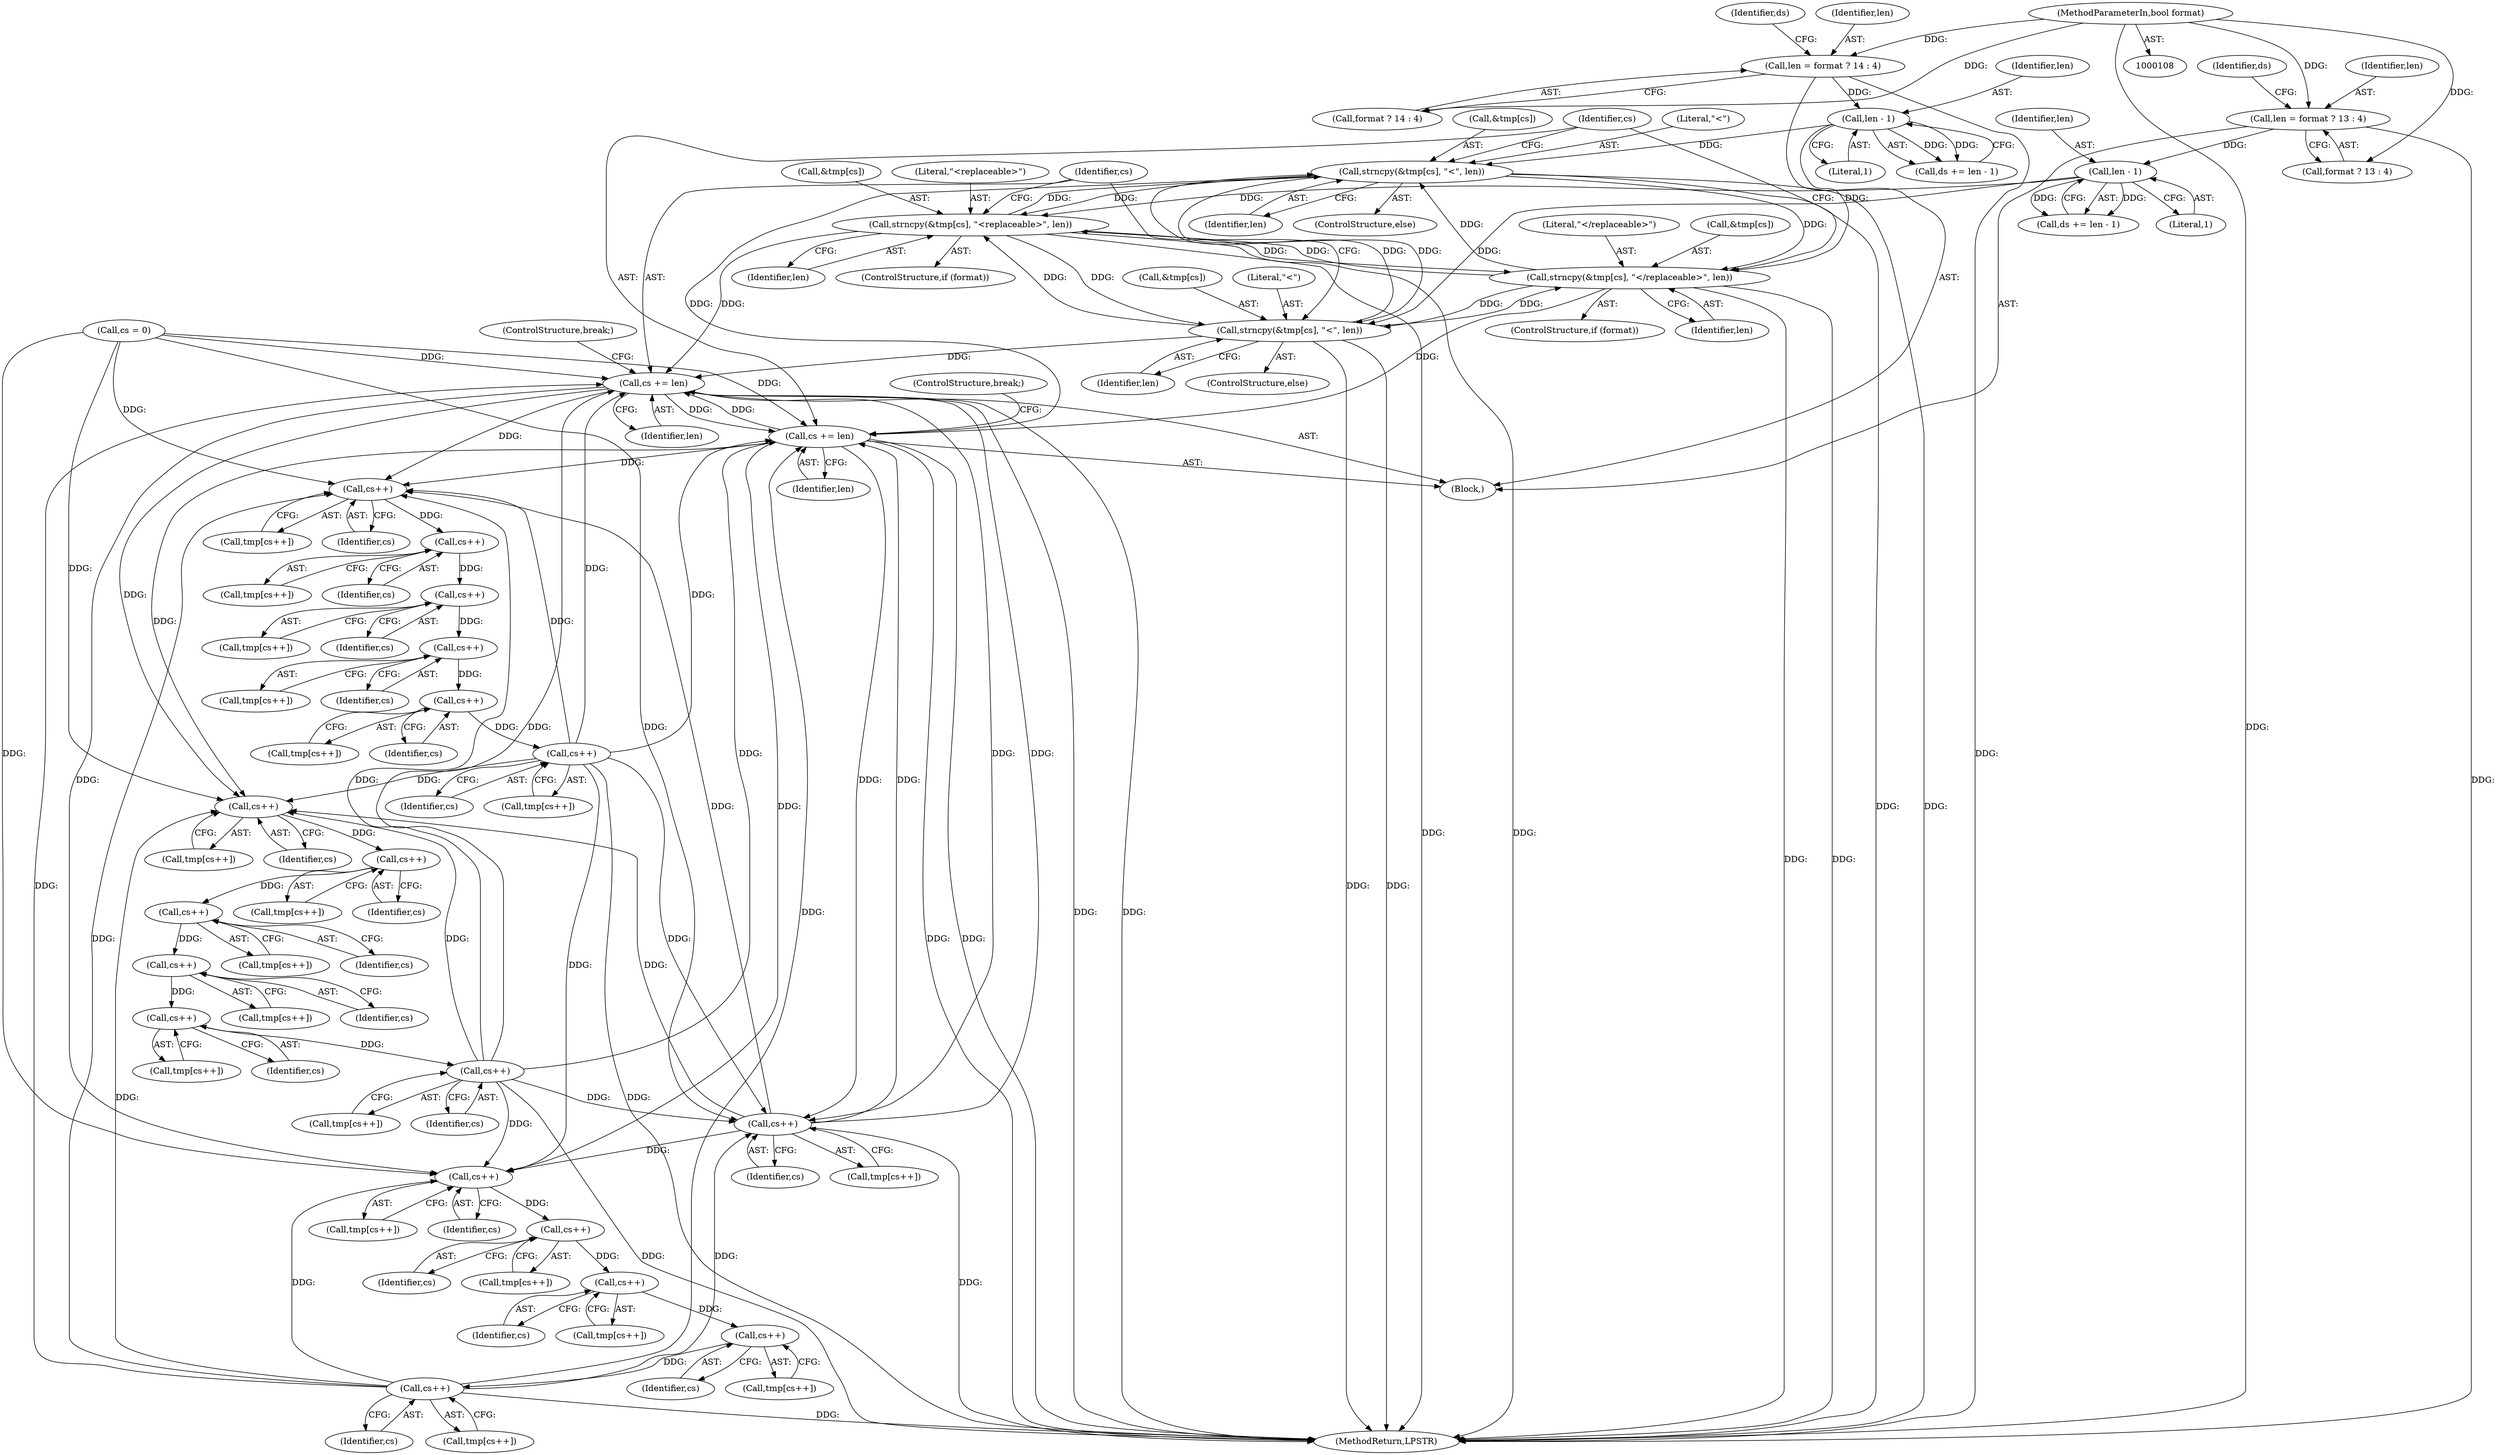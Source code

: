 digraph "0_FreeRDP_fc80ab45621bd966f70594c0b7393ec005a94007@API" {
"1000294" [label="(Call,strncpy(&tmp[cs], \"&lt;\", len))"];
"1000232" [label="(Call,strncpy(&tmp[cs], \"<replaceable>\", len))"];
"1000286" [label="(Call,strncpy(&tmp[cs], \"</replaceable>\", len))"];
"1000294" [label="(Call,strncpy(&tmp[cs], \"&lt;\", len))"];
"1000240" [label="(Call,strncpy(&tmp[cs], \"&lt;\", len))"];
"1000206" [label="(Call,len - 1)"];
"1000198" [label="(Call,len = format ? 13 : 4)"];
"1000110" [label="(MethodParameterIn,bool format)"];
"1000260" [label="(Call,len - 1)"];
"1000252" [label="(Call,len = format ? 14 : 4)"];
"1000247" [label="(Call,cs += len)"];
"1000301" [label="(Call,cs += len)"];
"1000333" [label="(Call,cs++)"];
"1000339" [label="(Call,cs++)"];
"1000345" [label="(Call,cs++)"];
"1000351" [label="(Call,cs++)"];
"1000357" [label="(Call,cs++)"];
"1000363" [label="(Call,cs++)"];
"1000395" [label="(Call,cs++)"];
"1000401" [label="(Call,cs++)"];
"1000407" [label="(Call,cs++)"];
"1000413" [label="(Call,cs++)"];
"1000419" [label="(Call,cs++)"];
"1000425" [label="(Call,cs++)"];
"1000457" [label="(Call,cs++)"];
"1000463" [label="(Call,cs++)"];
"1000469" [label="(Call,cs++)"];
"1000475" [label="(Call,cs++)"];
"1000481" [label="(Call,cs++)"];
"1000489" [label="(Call,cs++)"];
"1000293" [label="(ControlStructure,else)"];
"1000489" [label="(Call,cs++)"];
"1000481" [label="(Call,cs++)"];
"1000248" [label="(Identifier,cs)"];
"1000343" [label="(Call,tmp[cs++])"];
"1000246" [label="(Identifier,len)"];
"1000304" [label="(ControlStructure,break;)"];
"1000262" [label="(Literal,1)"];
"1000475" [label="(Call,cs++)"];
"1000408" [label="(Identifier,cs)"];
"1000331" [label="(Call,tmp[cs++])"];
"1000351" [label="(Call,cs++)"];
"1000238" [label="(Identifier,len)"];
"1000407" [label="(Call,cs++)"];
"1000252" [label="(Call,len = format ? 14 : 4)"];
"1000260" [label="(Call,len - 1)"];
"1000414" [label="(Identifier,cs)"];
"1000284" [label="(ControlStructure,if (format))"];
"1000482" [label="(Identifier,cs)"];
"1000395" [label="(Call,cs++)"];
"1000337" [label="(Call,tmp[cs++])"];
"1000346" [label="(Identifier,cs)"];
"1000294" [label="(Call,strncpy(&tmp[cs], \"&lt;\", len))"];
"1000464" [label="(Identifier,cs)"];
"1000291" [label="(Literal,\"</replaceable>\")"];
"1000287" [label="(Call,&tmp[cs])"];
"1000208" [label="(Literal,1)"];
"1000259" [label="(Identifier,ds)"];
"1000401" [label="(Call,cs++)"];
"1000249" [label="(Identifier,len)"];
"1000237" [label="(Literal,\"<replaceable>\")"];
"1000261" [label="(Identifier,len)"];
"1000240" [label="(Call,strncpy(&tmp[cs], \"&lt;\", len))"];
"1000504" [label="(MethodReturn,LPSTR)"];
"1000241" [label="(Call,&tmp[cs])"];
"1000349" [label="(Call,tmp[cs++])"];
"1000207" [label="(Identifier,len)"];
"1000405" [label="(Call,tmp[cs++])"];
"1000200" [label="(Call,format ? 13 : 4)"];
"1000361" [label="(Call,tmp[cs++])"];
"1000205" [label="(Identifier,ds)"];
"1000473" [label="(Call,tmp[cs++])"];
"1000245" [label="(Literal,\"&lt;\")"];
"1000292" [label="(Identifier,len)"];
"1000295" [label="(Call,&tmp[cs])"];
"1000425" [label="(Call,cs++)"];
"1000352" [label="(Identifier,cs)"];
"1000340" [label="(Identifier,cs)"];
"1000470" [label="(Identifier,cs)"];
"1000302" [label="(Identifier,cs)"];
"1000402" [label="(Identifier,cs)"];
"1000411" [label="(Call,tmp[cs++])"];
"1000463" [label="(Call,cs++)"];
"1000469" [label="(Call,cs++)"];
"1000300" [label="(Identifier,len)"];
"1000110" [label="(MethodParameterIn,bool format)"];
"1000206" [label="(Call,len - 1)"];
"1000239" [label="(ControlStructure,else)"];
"1000426" [label="(Identifier,cs)"];
"1000299" [label="(Literal,\"&lt;\")"];
"1000467" [label="(Call,tmp[cs++])"];
"1000258" [label="(Call,ds += len - 1)"];
"1000301" [label="(Call,cs += len)"];
"1000490" [label="(Identifier,cs)"];
"1000196" [label="(Block,)"];
"1000419" [label="(Call,cs++)"];
"1000461" [label="(Call,tmp[cs++])"];
"1000199" [label="(Identifier,len)"];
"1000204" [label="(Call,ds += len - 1)"];
"1000487" [label="(Call,tmp[cs++])"];
"1000357" [label="(Call,cs++)"];
"1000457" [label="(Call,cs++)"];
"1000393" [label="(Call,tmp[cs++])"];
"1000355" [label="(Call,tmp[cs++])"];
"1000476" [label="(Identifier,cs)"];
"1000363" [label="(Call,cs++)"];
"1000117" [label="(Call,cs = 0)"];
"1000420" [label="(Identifier,cs)"];
"1000413" [label="(Call,cs++)"];
"1000458" [label="(Identifier,cs)"];
"1000233" [label="(Call,&tmp[cs])"];
"1000396" [label="(Identifier,cs)"];
"1000230" [label="(ControlStructure,if (format))"];
"1000455" [label="(Call,tmp[cs++])"];
"1000232" [label="(Call,strncpy(&tmp[cs], \"<replaceable>\", len))"];
"1000399" [label="(Call,tmp[cs++])"];
"1000254" [label="(Call,format ? 14 : 4)"];
"1000253" [label="(Identifier,len)"];
"1000417" [label="(Call,tmp[cs++])"];
"1000303" [label="(Identifier,len)"];
"1000334" [label="(Identifier,cs)"];
"1000479" [label="(Call,tmp[cs++])"];
"1000333" [label="(Call,cs++)"];
"1000358" [label="(Identifier,cs)"];
"1000423" [label="(Call,tmp[cs++])"];
"1000250" [label="(ControlStructure,break;)"];
"1000247" [label="(Call,cs += len)"];
"1000339" [label="(Call,cs++)"];
"1000286" [label="(Call,strncpy(&tmp[cs], \"</replaceable>\", len))"];
"1000198" [label="(Call,len = format ? 13 : 4)"];
"1000364" [label="(Identifier,cs)"];
"1000345" [label="(Call,cs++)"];
"1000294" -> "1000293"  [label="AST: "];
"1000294" -> "1000300"  [label="CFG: "];
"1000295" -> "1000294"  [label="AST: "];
"1000299" -> "1000294"  [label="AST: "];
"1000300" -> "1000294"  [label="AST: "];
"1000302" -> "1000294"  [label="CFG: "];
"1000294" -> "1000504"  [label="DDG: "];
"1000294" -> "1000504"  [label="DDG: "];
"1000294" -> "1000232"  [label="DDG: "];
"1000294" -> "1000240"  [label="DDG: "];
"1000294" -> "1000286"  [label="DDG: "];
"1000232" -> "1000294"  [label="DDG: "];
"1000286" -> "1000294"  [label="DDG: "];
"1000240" -> "1000294"  [label="DDG: "];
"1000260" -> "1000294"  [label="DDG: "];
"1000294" -> "1000301"  [label="DDG: "];
"1000232" -> "1000230"  [label="AST: "];
"1000232" -> "1000238"  [label="CFG: "];
"1000233" -> "1000232"  [label="AST: "];
"1000237" -> "1000232"  [label="AST: "];
"1000238" -> "1000232"  [label="AST: "];
"1000248" -> "1000232"  [label="CFG: "];
"1000232" -> "1000504"  [label="DDG: "];
"1000232" -> "1000504"  [label="DDG: "];
"1000286" -> "1000232"  [label="DDG: "];
"1000240" -> "1000232"  [label="DDG: "];
"1000206" -> "1000232"  [label="DDG: "];
"1000232" -> "1000240"  [label="DDG: "];
"1000232" -> "1000247"  [label="DDG: "];
"1000232" -> "1000286"  [label="DDG: "];
"1000286" -> "1000284"  [label="AST: "];
"1000286" -> "1000292"  [label="CFG: "];
"1000287" -> "1000286"  [label="AST: "];
"1000291" -> "1000286"  [label="AST: "];
"1000292" -> "1000286"  [label="AST: "];
"1000302" -> "1000286"  [label="CFG: "];
"1000286" -> "1000504"  [label="DDG: "];
"1000286" -> "1000504"  [label="DDG: "];
"1000286" -> "1000240"  [label="DDG: "];
"1000240" -> "1000286"  [label="DDG: "];
"1000260" -> "1000286"  [label="DDG: "];
"1000286" -> "1000301"  [label="DDG: "];
"1000240" -> "1000239"  [label="AST: "];
"1000240" -> "1000246"  [label="CFG: "];
"1000241" -> "1000240"  [label="AST: "];
"1000245" -> "1000240"  [label="AST: "];
"1000246" -> "1000240"  [label="AST: "];
"1000248" -> "1000240"  [label="CFG: "];
"1000240" -> "1000504"  [label="DDG: "];
"1000240" -> "1000504"  [label="DDG: "];
"1000206" -> "1000240"  [label="DDG: "];
"1000240" -> "1000247"  [label="DDG: "];
"1000206" -> "1000204"  [label="AST: "];
"1000206" -> "1000208"  [label="CFG: "];
"1000207" -> "1000206"  [label="AST: "];
"1000208" -> "1000206"  [label="AST: "];
"1000204" -> "1000206"  [label="CFG: "];
"1000206" -> "1000204"  [label="DDG: "];
"1000206" -> "1000204"  [label="DDG: "];
"1000198" -> "1000206"  [label="DDG: "];
"1000198" -> "1000196"  [label="AST: "];
"1000198" -> "1000200"  [label="CFG: "];
"1000199" -> "1000198"  [label="AST: "];
"1000200" -> "1000198"  [label="AST: "];
"1000205" -> "1000198"  [label="CFG: "];
"1000198" -> "1000504"  [label="DDG: "];
"1000110" -> "1000198"  [label="DDG: "];
"1000110" -> "1000108"  [label="AST: "];
"1000110" -> "1000504"  [label="DDG: "];
"1000110" -> "1000200"  [label="DDG: "];
"1000110" -> "1000252"  [label="DDG: "];
"1000110" -> "1000254"  [label="DDG: "];
"1000260" -> "1000258"  [label="AST: "];
"1000260" -> "1000262"  [label="CFG: "];
"1000261" -> "1000260"  [label="AST: "];
"1000262" -> "1000260"  [label="AST: "];
"1000258" -> "1000260"  [label="CFG: "];
"1000260" -> "1000258"  [label="DDG: "];
"1000260" -> "1000258"  [label="DDG: "];
"1000252" -> "1000260"  [label="DDG: "];
"1000252" -> "1000196"  [label="AST: "];
"1000252" -> "1000254"  [label="CFG: "];
"1000253" -> "1000252"  [label="AST: "];
"1000254" -> "1000252"  [label="AST: "];
"1000259" -> "1000252"  [label="CFG: "];
"1000252" -> "1000504"  [label="DDG: "];
"1000247" -> "1000196"  [label="AST: "];
"1000247" -> "1000249"  [label="CFG: "];
"1000248" -> "1000247"  [label="AST: "];
"1000249" -> "1000247"  [label="AST: "];
"1000250" -> "1000247"  [label="CFG: "];
"1000247" -> "1000504"  [label="DDG: "];
"1000247" -> "1000504"  [label="DDG: "];
"1000363" -> "1000247"  [label="DDG: "];
"1000425" -> "1000247"  [label="DDG: "];
"1000489" -> "1000247"  [label="DDG: "];
"1000481" -> "1000247"  [label="DDG: "];
"1000301" -> "1000247"  [label="DDG: "];
"1000117" -> "1000247"  [label="DDG: "];
"1000247" -> "1000301"  [label="DDG: "];
"1000247" -> "1000333"  [label="DDG: "];
"1000247" -> "1000395"  [label="DDG: "];
"1000247" -> "1000457"  [label="DDG: "];
"1000247" -> "1000489"  [label="DDG: "];
"1000301" -> "1000196"  [label="AST: "];
"1000301" -> "1000303"  [label="CFG: "];
"1000302" -> "1000301"  [label="AST: "];
"1000303" -> "1000301"  [label="AST: "];
"1000304" -> "1000301"  [label="CFG: "];
"1000301" -> "1000504"  [label="DDG: "];
"1000301" -> "1000504"  [label="DDG: "];
"1000363" -> "1000301"  [label="DDG: "];
"1000425" -> "1000301"  [label="DDG: "];
"1000489" -> "1000301"  [label="DDG: "];
"1000481" -> "1000301"  [label="DDG: "];
"1000117" -> "1000301"  [label="DDG: "];
"1000301" -> "1000333"  [label="DDG: "];
"1000301" -> "1000395"  [label="DDG: "];
"1000301" -> "1000457"  [label="DDG: "];
"1000301" -> "1000489"  [label="DDG: "];
"1000333" -> "1000331"  [label="AST: "];
"1000333" -> "1000334"  [label="CFG: "];
"1000334" -> "1000333"  [label="AST: "];
"1000331" -> "1000333"  [label="CFG: "];
"1000363" -> "1000333"  [label="DDG: "];
"1000425" -> "1000333"  [label="DDG: "];
"1000489" -> "1000333"  [label="DDG: "];
"1000481" -> "1000333"  [label="DDG: "];
"1000117" -> "1000333"  [label="DDG: "];
"1000333" -> "1000339"  [label="DDG: "];
"1000339" -> "1000337"  [label="AST: "];
"1000339" -> "1000340"  [label="CFG: "];
"1000340" -> "1000339"  [label="AST: "];
"1000337" -> "1000339"  [label="CFG: "];
"1000339" -> "1000345"  [label="DDG: "];
"1000345" -> "1000343"  [label="AST: "];
"1000345" -> "1000346"  [label="CFG: "];
"1000346" -> "1000345"  [label="AST: "];
"1000343" -> "1000345"  [label="CFG: "];
"1000345" -> "1000351"  [label="DDG: "];
"1000351" -> "1000349"  [label="AST: "];
"1000351" -> "1000352"  [label="CFG: "];
"1000352" -> "1000351"  [label="AST: "];
"1000349" -> "1000351"  [label="CFG: "];
"1000351" -> "1000357"  [label="DDG: "];
"1000357" -> "1000355"  [label="AST: "];
"1000357" -> "1000358"  [label="CFG: "];
"1000358" -> "1000357"  [label="AST: "];
"1000355" -> "1000357"  [label="CFG: "];
"1000357" -> "1000363"  [label="DDG: "];
"1000363" -> "1000361"  [label="AST: "];
"1000363" -> "1000364"  [label="CFG: "];
"1000364" -> "1000363"  [label="AST: "];
"1000361" -> "1000363"  [label="CFG: "];
"1000363" -> "1000504"  [label="DDG: "];
"1000363" -> "1000395"  [label="DDG: "];
"1000363" -> "1000457"  [label="DDG: "];
"1000363" -> "1000489"  [label="DDG: "];
"1000395" -> "1000393"  [label="AST: "];
"1000395" -> "1000396"  [label="CFG: "];
"1000396" -> "1000395"  [label="AST: "];
"1000393" -> "1000395"  [label="CFG: "];
"1000425" -> "1000395"  [label="DDG: "];
"1000489" -> "1000395"  [label="DDG: "];
"1000481" -> "1000395"  [label="DDG: "];
"1000117" -> "1000395"  [label="DDG: "];
"1000395" -> "1000401"  [label="DDG: "];
"1000401" -> "1000399"  [label="AST: "];
"1000401" -> "1000402"  [label="CFG: "];
"1000402" -> "1000401"  [label="AST: "];
"1000399" -> "1000401"  [label="CFG: "];
"1000401" -> "1000407"  [label="DDG: "];
"1000407" -> "1000405"  [label="AST: "];
"1000407" -> "1000408"  [label="CFG: "];
"1000408" -> "1000407"  [label="AST: "];
"1000405" -> "1000407"  [label="CFG: "];
"1000407" -> "1000413"  [label="DDG: "];
"1000413" -> "1000411"  [label="AST: "];
"1000413" -> "1000414"  [label="CFG: "];
"1000414" -> "1000413"  [label="AST: "];
"1000411" -> "1000413"  [label="CFG: "];
"1000413" -> "1000419"  [label="DDG: "];
"1000419" -> "1000417"  [label="AST: "];
"1000419" -> "1000420"  [label="CFG: "];
"1000420" -> "1000419"  [label="AST: "];
"1000417" -> "1000419"  [label="CFG: "];
"1000419" -> "1000425"  [label="DDG: "];
"1000425" -> "1000423"  [label="AST: "];
"1000425" -> "1000426"  [label="CFG: "];
"1000426" -> "1000425"  [label="AST: "];
"1000423" -> "1000425"  [label="CFG: "];
"1000425" -> "1000504"  [label="DDG: "];
"1000425" -> "1000457"  [label="DDG: "];
"1000425" -> "1000489"  [label="DDG: "];
"1000457" -> "1000455"  [label="AST: "];
"1000457" -> "1000458"  [label="CFG: "];
"1000458" -> "1000457"  [label="AST: "];
"1000455" -> "1000457"  [label="CFG: "];
"1000489" -> "1000457"  [label="DDG: "];
"1000481" -> "1000457"  [label="DDG: "];
"1000117" -> "1000457"  [label="DDG: "];
"1000457" -> "1000463"  [label="DDG: "];
"1000463" -> "1000461"  [label="AST: "];
"1000463" -> "1000464"  [label="CFG: "];
"1000464" -> "1000463"  [label="AST: "];
"1000461" -> "1000463"  [label="CFG: "];
"1000463" -> "1000469"  [label="DDG: "];
"1000469" -> "1000467"  [label="AST: "];
"1000469" -> "1000470"  [label="CFG: "];
"1000470" -> "1000469"  [label="AST: "];
"1000467" -> "1000469"  [label="CFG: "];
"1000469" -> "1000475"  [label="DDG: "];
"1000475" -> "1000473"  [label="AST: "];
"1000475" -> "1000476"  [label="CFG: "];
"1000476" -> "1000475"  [label="AST: "];
"1000473" -> "1000475"  [label="CFG: "];
"1000475" -> "1000481"  [label="DDG: "];
"1000481" -> "1000479"  [label="AST: "];
"1000481" -> "1000482"  [label="CFG: "];
"1000482" -> "1000481"  [label="AST: "];
"1000479" -> "1000481"  [label="CFG: "];
"1000481" -> "1000504"  [label="DDG: "];
"1000481" -> "1000489"  [label="DDG: "];
"1000489" -> "1000487"  [label="AST: "];
"1000489" -> "1000490"  [label="CFG: "];
"1000490" -> "1000489"  [label="AST: "];
"1000487" -> "1000489"  [label="CFG: "];
"1000489" -> "1000504"  [label="DDG: "];
"1000117" -> "1000489"  [label="DDG: "];
}
